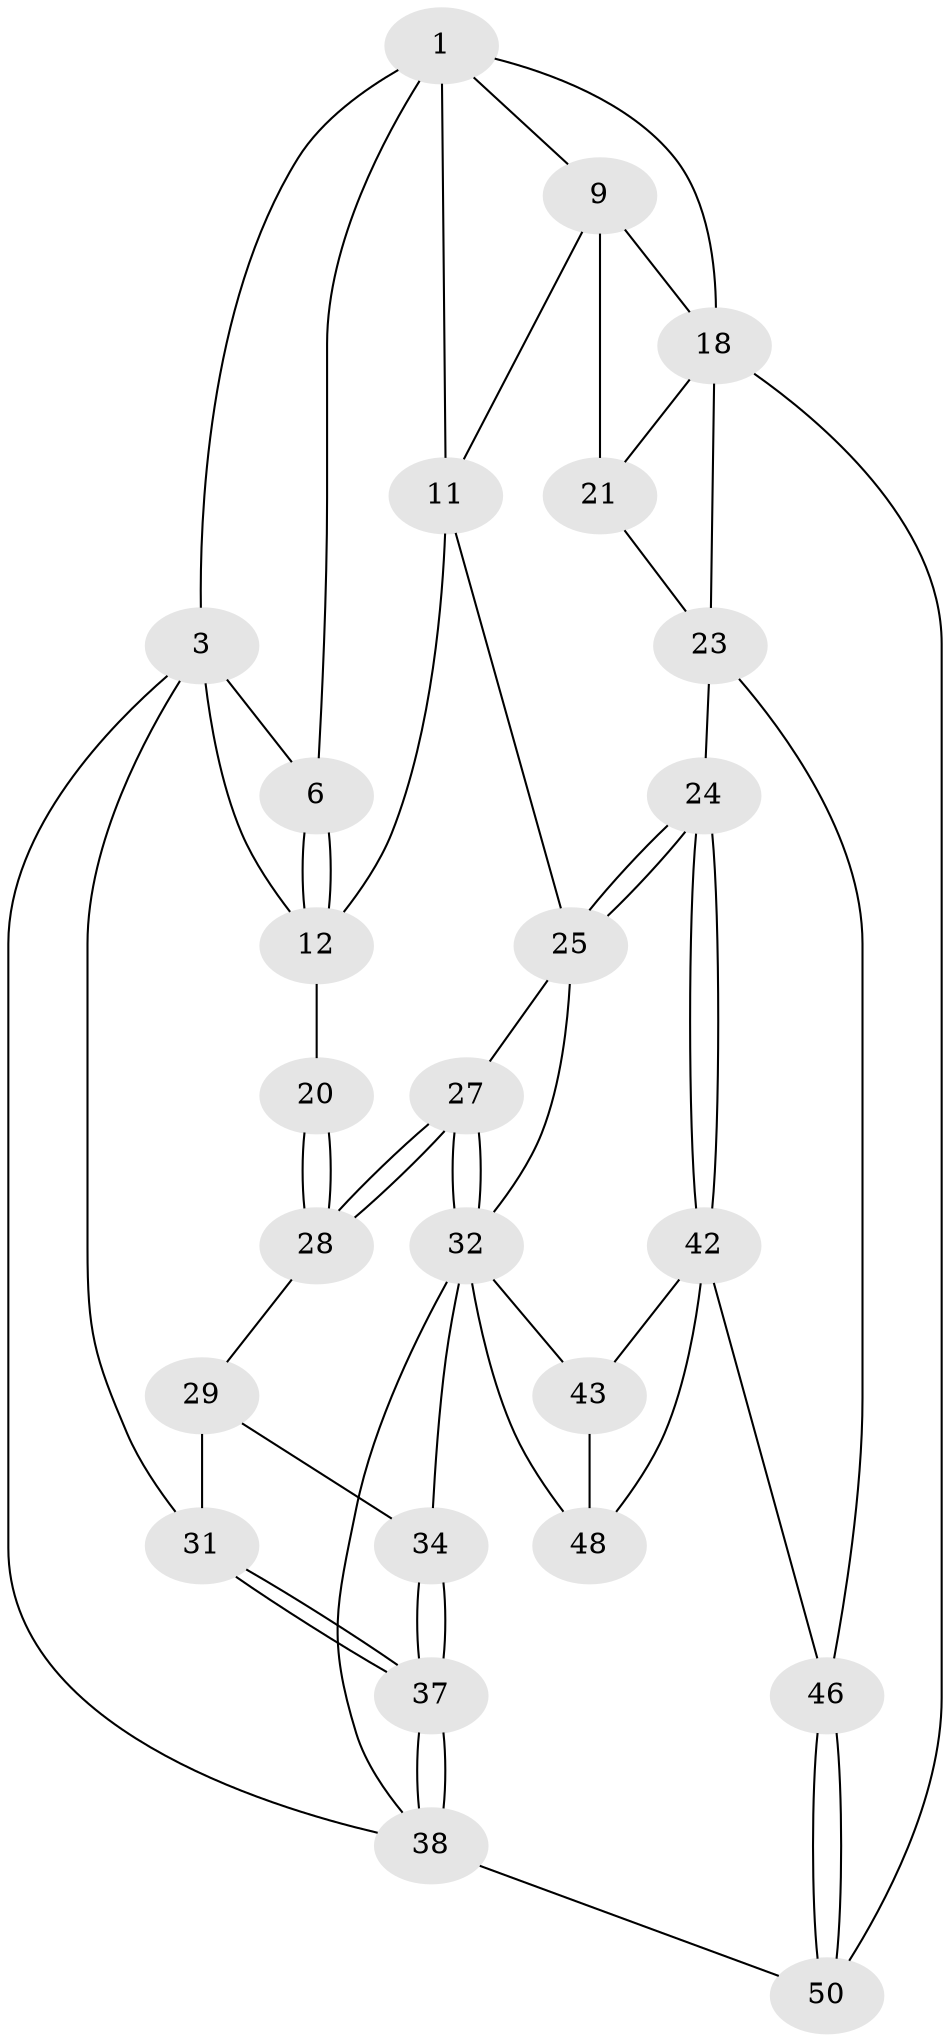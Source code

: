 // original degree distribution, {3: 0.0392156862745098, 4: 0.21568627450980393, 6: 0.1568627450980392, 5: 0.5882352941176471}
// Generated by graph-tools (version 1.1) at 2025/16/03/09/25 04:16:46]
// undirected, 25 vertices, 55 edges
graph export_dot {
graph [start="1"]
  node [color=gray90,style=filled];
  1 [pos="+0.3205254468143226+0.021415843305735944",super="+2+5"];
  3 [pos="+0+0",super="+4+8"];
  6 [pos="+0.13731549677414173+0.3285630265797609"];
  9 [pos="+0.5822735471697346+0.1312358535099196",super="+17+10"];
  11 [pos="+0.3371979789328314+0.42065366495621925",super="+15"];
  12 [pos="+0.09955220748537126+0.35311128474163",super="+13+16"];
  18 [pos="+1+0.48303894821434534",super="+19+36"];
  20 [pos="+0.17425651805592007+0.5724833931541677"];
  21 [pos="+0.5413367463918016+0.48719764935613596",super="+22"];
  23 [pos="+0.5112222028623903+0.7275479237336502",super="+45"];
  24 [pos="+0.5031598138176453+0.7336583273103027"];
  25 [pos="+0.35960257982217936+0.6607500315512028",super="+26"];
  27 [pos="+0.18845033332555394+0.6494366511017616"];
  28 [pos="+0.16266690411690501+0.5879583800875013"];
  29 [pos="+0.14018023564420584+0.5934356701730764",super="+30"];
  31 [pos="+0+0.4273187948711631"];
  32 [pos="+0.10458354628945282+0.8256063089456235",super="+41+33"];
  34 [pos="+0+0.8250385969205417",super="+35"];
  37 [pos="+0+0.8482676019487438"];
  38 [pos="+0+1"];
  42 [pos="+0.4800057096546326+0.7794129175004835",super="+47"];
  43 [pos="+0.4652433105637159+0.7859895113572375",super="+44"];
  46 [pos="+0.7799796395747142+1"];
  48 [pos="+0.266834067085994+1",super="+51"];
  50 [pos="+1+1"];
  1 -- 3;
  1 -- 9;
  1 -- 11;
  1 -- 6;
  1 -- 18;
  3 -- 38;
  3 -- 6;
  3 -- 12;
  3 -- 31;
  6 -- 12;
  6 -- 12;
  9 -- 18;
  9 -- 21 [weight=2];
  9 -- 11;
  11 -- 25;
  11 -- 12;
  12 -- 20 [weight=2];
  18 -- 50 [weight=2];
  18 -- 21;
  18 -- 23;
  20 -- 28;
  20 -- 28;
  21 -- 23;
  23 -- 24;
  23 -- 46;
  24 -- 25;
  24 -- 25;
  24 -- 42;
  24 -- 42;
  25 -- 32;
  25 -- 27;
  27 -- 28;
  27 -- 28;
  27 -- 32;
  27 -- 32;
  28 -- 29;
  29 -- 34 [weight=2];
  29 -- 31;
  31 -- 37;
  31 -- 37;
  32 -- 43;
  32 -- 48;
  32 -- 34;
  32 -- 38;
  34 -- 37;
  34 -- 37;
  37 -- 38;
  37 -- 38;
  38 -- 50;
  42 -- 43;
  42 -- 46;
  42 -- 48;
  43 -- 48 [weight=2];
  46 -- 50;
  46 -- 50;
}
